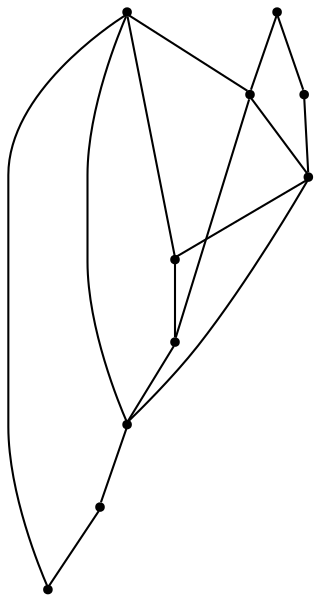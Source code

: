 graph {
  node [shape=point,comment="{\"directed\":false,\"doi\":\"10.1007/978-3-030-68766-3_32\",\"figure\":\"4 (2)\"}"]

  v0 [pos="1498.8012292915687,686.6177931222915"]
  v1 [pos="1498.8012292915687,786.6293368899653"]
  v2 [pos="1398.7852962775737,686.6177931222915"]
  v3 [pos="1398.7852962775737,786.6293368899653"]
  v4 [pos="1198.7534302495833,686.6177931222915"]
  v5 [pos="1315.4386854325778,686.6177931222915"]
  v6 [pos="1315.4386854325778,786.6293368899653"]
  v7 [pos="1198.753430249583,786.6293368899653"]
  v8 [pos="1098.737497235588,686.6177931222916"]
  v9 [pos="1098.737497235588,786.6293368899653"]

  v0 -- v1 [id="-1",pos="1498.8012292915687,686.6177931222915 1498.8012292915687,786.6293368899653 1498.8012292915687,786.6293368899653 1498.8012292915687,786.6293368899653"]
  v9 -- v7 [id="-3",pos="1098.737497235588,786.6293368899653 1198.753430249583,786.6293368899653 1198.753430249583,786.6293368899653 1198.753430249583,786.6293368899653"]
  v7 -- v6 [id="-4",pos="1198.753430249583,786.6293368899653 1315.4386854325778,786.6293368899653 1315.4386854325778,786.6293368899653 1315.4386854325778,786.6293368899653"]
  v6 -- v3 [id="-5",pos="1315.4386854325778,786.6293368899653 1398.7852962775737,786.6293368899653 1398.7852962775737,786.6293368899653 1398.7852962775737,786.6293368899653"]
  v3 -- v1 [id="-6",pos="1398.7852962775737,786.6293368899653 1498.8012292915687,786.6293368899653 1498.8012292915687,786.6293368899653 1498.8012292915687,786.6293368899653"]
  v8 -- v4 [id="-9",pos="1098.737497235588,686.6177931222916 1198.7534302495833,686.6177931222915 1198.7534302495833,686.6177931222915 1198.7534302495833,686.6177931222915"]
  v4 -- v5 [id="-10",pos="1198.7534302495833,686.6177931222915 1315.4386854325778,686.6177931222915 1315.4386854325778,686.6177931222915 1315.4386854325778,686.6177931222915"]
  v5 -- v2 [id="-11",pos="1315.4386854325778,686.6177931222915 1398.7852962775737,686.6177931222915 1398.7852962775737,686.6177931222915 1398.7852962775737,686.6177931222915"]
  v2 -- v0 [id="-12",pos="1398.7852962775737,686.6177931222915 1498.8012292915687,686.6177931222915 1498.8012292915687,686.6177931222915 1498.8012292915687,686.6177931222915"]
  v8 -- v9 [id="-14",pos="1098.737497235588,686.6177931222916 1098.737497235588,786.6293368899653 1098.737497235588,786.6293368899653 1098.737497235588,786.6293368899653"]
  v7 -- v2 [id="-15",pos="1198.753430249583,786.6293368899653 1398.7852962775737,686.6177931222915 1398.7852962775737,686.6177931222915 1398.7852962775737,686.6177931222915"]
  v4 -- v7 [id="-16",pos="1198.7534302495833,686.6177931222915 1198.753430249583,786.6293368899653 1198.753430249583,786.6293368899653 1198.753430249583,786.6293368899653"]
  v6 -- v5 [id="-17",pos="1315.4386854325778,786.6293368899653 1315.4386854325778,686.6177931222915 1315.4386854325778,686.6177931222915 1315.4386854325778,686.6177931222915"]
  v3 -- v4 [id="-22",pos="1398.7852962775737,786.6293368899653 1198.7534302495833,686.6177931222915 1198.7534302495833,686.6177931222915 1198.7534302495833,686.6177931222915"]
  v2 -- v3 [id="-23",pos="1398.7852962775737,686.6177931222915 1398.7852962775737,786.6293368899653 1398.7852962775737,786.6293368899653 1398.7852962775737,786.6293368899653"]
}